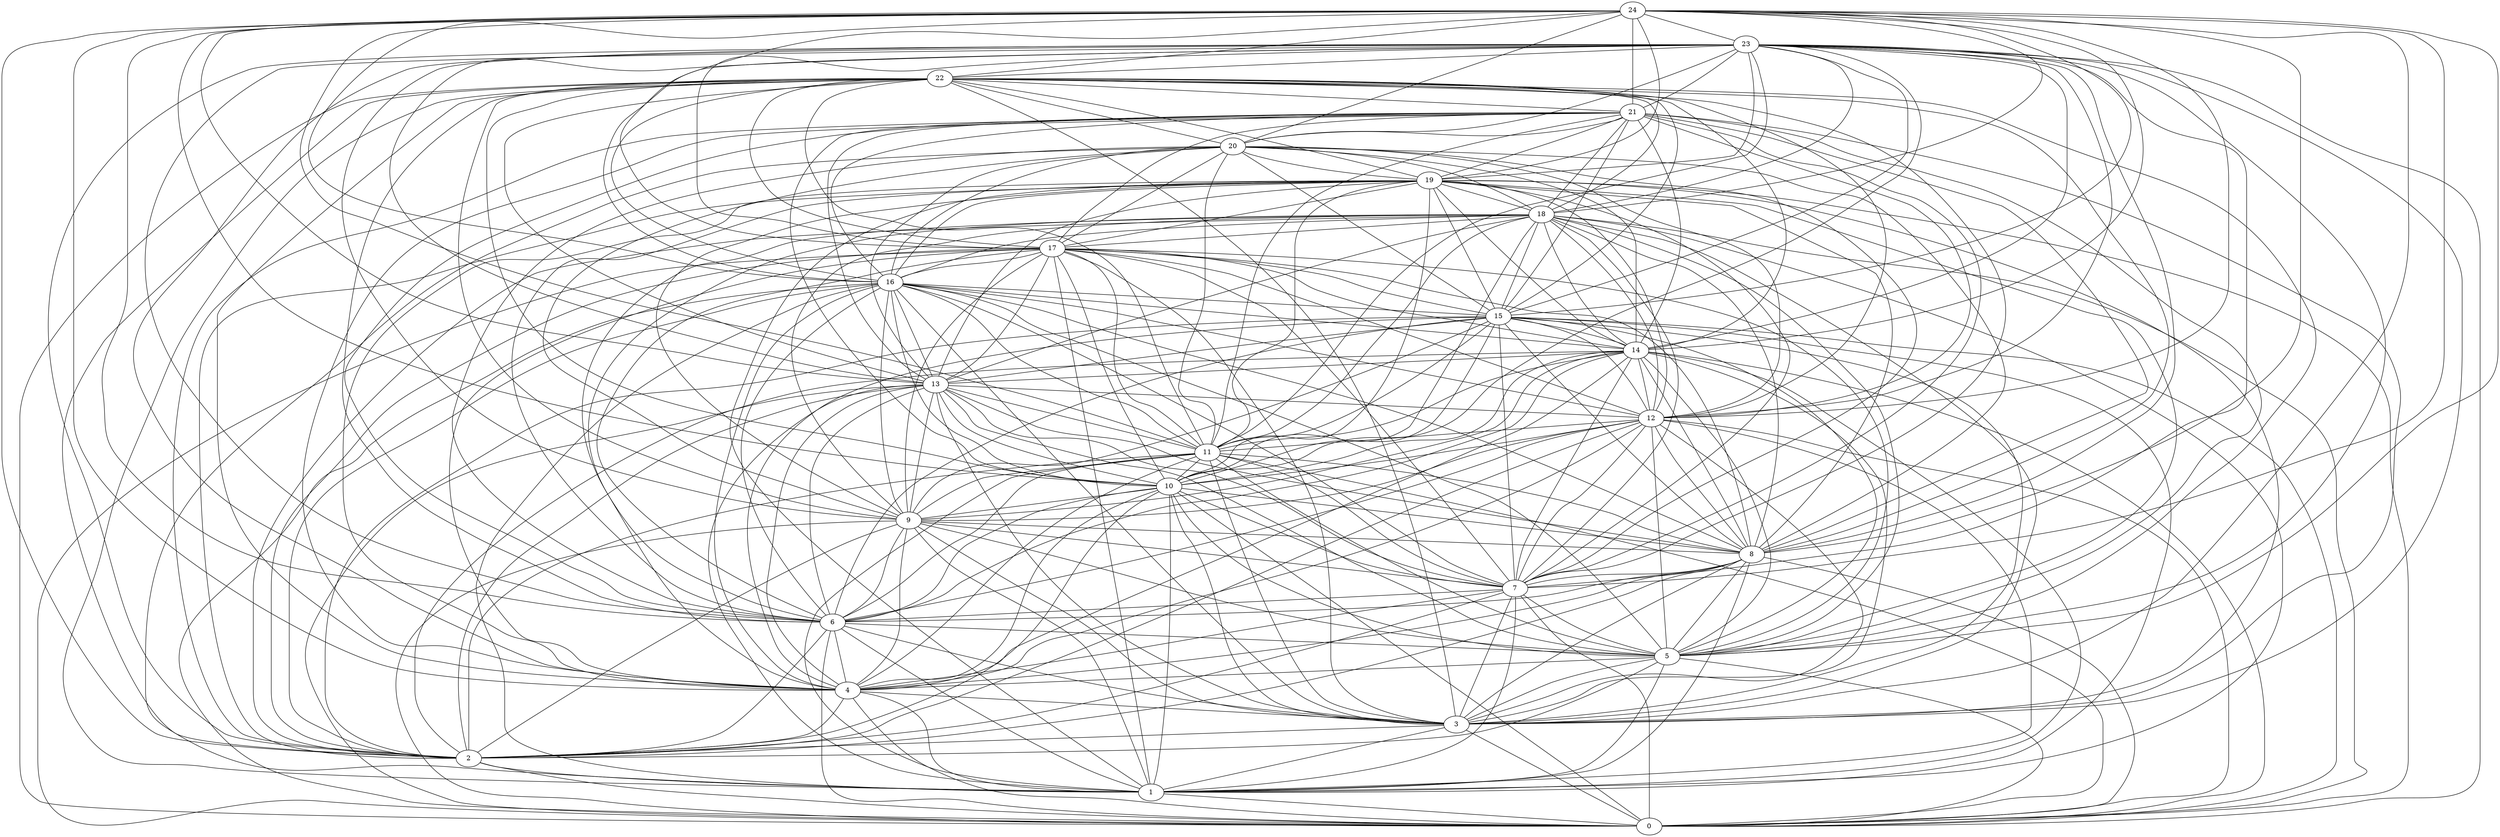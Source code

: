/* Created by igraph 0.7.1 */
graph {
  0 [
    x=0.000243292121823835
    y=0.486633393801317
  ];
  1 [
    x=0.0375136841100898
    y=0.780885561683005
  ];
  2 [
    x=0.0720215405308466
    y=0.269859123952474
  ];
  3 [
    x=0.0820971874990285
    y=0.194586313742613
  ];
  4 [
    x=0.102152284138248
    y=0.210673579361049
  ];
  5 [
    x=0.126115277967407
    y=0.0834917876167509
  ];
  6 [
    x=0.142601252747415
    y=0.530307235191015
  ];
  7 [
    x=0.211694549564724
    y=0.239973564804867
  ];
  8 [
    x=0.227193241392199
    y=0.505473177758616
  ];
  9 [
    x=0.301872917090317
    y=0.972840163297669
  ];
  10 [
    x=0.304153411701007
    y=0.0639080042802005
  ];
  11 [
    x=0.325825497107634
    y=0.752240794611238
  ];
  12 [
    x=0.359203698225812
    y=0.248927923850589
  ];
  13 [
    x=0.546859911481107
    y=0.920518538547146
  ];
  14 [
    x=0.642214172456146
    y=0.389373263405667
  ];
  15 [
    x=0.675539573488338
    y=0.597307443455388
  ];
  16 [
    x=0.769017538692262
    y=0.374621776185527
  ];
  17 [
    x=0.784880683750582
    y=0.354856655143875
  ];
  18 [
    x=0.849579785812544
    y=0.741181676825156
  ];
  19 [
    x=0.870521395209644
    y=0.485355629005175
  ];
  20 [
    x=0.910229184786065
    y=0.952780942708296
  ];
  21 [
    x=0.91793914211086
    y=0.0225810353651222
  ];
  22 [
    x=0.940752804285155
    y=0.637754489677717
  ];
  23 [
    x=0.959344635130363
    y=0.385808522302257
  ];
  24 [
    x=0.975868264180663
    y=0.213636594798804
  ];

  1 -- 0;
  2 -- 0;
  3 -- 0;
  4 -- 0;
  5 -- 0;
  6 -- 0;
  7 -- 0;
  8 -- 0;
  9 -- 0;
  10 -- 0;
  11 -- 0;
  12 -- 0;
  13 -- 0;
  14 -- 0;
  15 -- 0;
  16 -- 0;
  17 -- 0;
  18 -- 0;
  19 -- 0;
  22 -- 0;
  23 -- 0;
  2 -- 1;
  3 -- 1;
  4 -- 1;
  5 -- 1;
  6 -- 1;
  7 -- 1;
  8 -- 1;
  9 -- 1;
  10 -- 1;
  11 -- 1;
  12 -- 1;
  13 -- 1;
  14 -- 1;
  15 -- 1;
  16 -- 1;
  17 -- 1;
  18 -- 1;
  19 -- 1;
  20 -- 1;
  22 -- 1;
  3 -- 2;
  4 -- 2;
  5 -- 2;
  6 -- 2;
  7 -- 2;
  8 -- 2;
  9 -- 2;
  10 -- 2;
  11 -- 2;
  12 -- 2;
  13 -- 2;
  14 -- 2;
  15 -- 2;
  16 -- 2;
  17 -- 2;
  18 -- 2;
  19 -- 2;
  21 -- 2;
  22 -- 2;
  23 -- 2;
  24 -- 2;
  4 -- 3;
  5 -- 3;
  6 -- 3;
  7 -- 3;
  8 -- 3;
  9 -- 3;
  10 -- 3;
  11 -- 3;
  12 -- 3;
  13 -- 3;
  14 -- 3;
  15 -- 3;
  16 -- 3;
  17 -- 3;
  18 -- 3;
  19 -- 3;
  21 -- 3;
  22 -- 3;
  23 -- 3;
  24 -- 3;
  5 -- 4;
  6 -- 4;
  7 -- 4;
  8 -- 4;
  9 -- 4;
  10 -- 4;
  11 -- 4;
  12 -- 4;
  13 -- 4;
  14 -- 4;
  15 -- 4;
  16 -- 4;
  17 -- 4;
  18 -- 4;
  19 -- 4;
  21 -- 4;
  22 -- 4;
  23 -- 4;
  24 -- 4;
  6 -- 5;
  7 -- 5;
  8 -- 5;
  9 -- 5;
  10 -- 5;
  11 -- 5;
  12 -- 5;
  13 -- 5;
  14 -- 5;
  15 -- 5;
  16 -- 5;
  17 -- 5;
  18 -- 5;
  19 -- 5;
  21 -- 5;
  22 -- 5;
  23 -- 5;
  24 -- 5;
  7 -- 6;
  8 -- 6;
  9 -- 6;
  10 -- 6;
  11 -- 6;
  12 -- 6;
  13 -- 6;
  14 -- 6;
  15 -- 6;
  16 -- 6;
  17 -- 6;
  18 -- 6;
  19 -- 6;
  20 -- 6;
  21 -- 6;
  22 -- 6;
  23 -- 6;
  24 -- 6;
  8 -- 7;
  9 -- 7;
  10 -- 7;
  11 -- 7;
  12 -- 7;
  13 -- 7;
  14 -- 7;
  15 -- 7;
  16 -- 7;
  17 -- 7;
  18 -- 7;
  19 -- 7;
  20 -- 7;
  21 -- 7;
  22 -- 7;
  23 -- 7;
  24 -- 7;
  9 -- 8;
  10 -- 8;
  11 -- 8;
  12 -- 8;
  13 -- 8;
  14 -- 8;
  15 -- 8;
  16 -- 8;
  17 -- 8;
  18 -- 8;
  19 -- 8;
  20 -- 8;
  21 -- 8;
  22 -- 8;
  23 -- 8;
  24 -- 8;
  10 -- 9;
  11 -- 9;
  12 -- 9;
  13 -- 9;
  14 -- 9;
  15 -- 9;
  16 -- 9;
  17 -- 9;
  18 -- 9;
  19 -- 9;
  20 -- 9;
  22 -- 9;
  23 -- 9;
  11 -- 10;
  12 -- 10;
  13 -- 10;
  14 -- 10;
  15 -- 10;
  16 -- 10;
  17 -- 10;
  18 -- 10;
  19 -- 10;
  21 -- 10;
  22 -- 10;
  23 -- 10;
  24 -- 10;
  12 -- 11;
  13 -- 11;
  14 -- 11;
  15 -- 11;
  16 -- 11;
  17 -- 11;
  18 -- 11;
  19 -- 11;
  20 -- 11;
  21 -- 11;
  22 -- 11;
  23 -- 11;
  24 -- 11;
  13 -- 12;
  14 -- 12;
  15 -- 12;
  16 -- 12;
  17 -- 12;
  18 -- 12;
  19 -- 12;
  20 -- 12;
  21 -- 12;
  22 -- 12;
  23 -- 12;
  24 -- 12;
  14 -- 13;
  15 -- 13;
  16 -- 13;
  17 -- 13;
  18 -- 13;
  19 -- 13;
  20 -- 13;
  21 -- 13;
  22 -- 13;
  23 -- 13;
  24 -- 13;
  15 -- 14;
  16 -- 14;
  17 -- 14;
  18 -- 14;
  19 -- 14;
  20 -- 14;
  21 -- 14;
  22 -- 14;
  23 -- 14;
  24 -- 14;
  16 -- 15;
  17 -- 15;
  18 -- 15;
  19 -- 15;
  20 -- 15;
  21 -- 15;
  22 -- 15;
  23 -- 15;
  24 -- 15;
  17 -- 16;
  18 -- 16;
  19 -- 16;
  20 -- 16;
  21 -- 16;
  22 -- 16;
  23 -- 16;
  24 -- 16;
  18 -- 17;
  19 -- 17;
  20 -- 17;
  21 -- 17;
  22 -- 17;
  23 -- 17;
  24 -- 17;
  19 -- 18;
  20 -- 18;
  21 -- 18;
  22 -- 18;
  23 -- 18;
  24 -- 18;
  20 -- 19;
  21 -- 19;
  22 -- 19;
  23 -- 19;
  24 -- 19;
  21 -- 20;
  22 -- 20;
  23 -- 20;
  24 -- 20;
  22 -- 21;
  23 -- 21;
  24 -- 21;
  23 -- 22;
  24 -- 22;
  24 -- 23;
}

